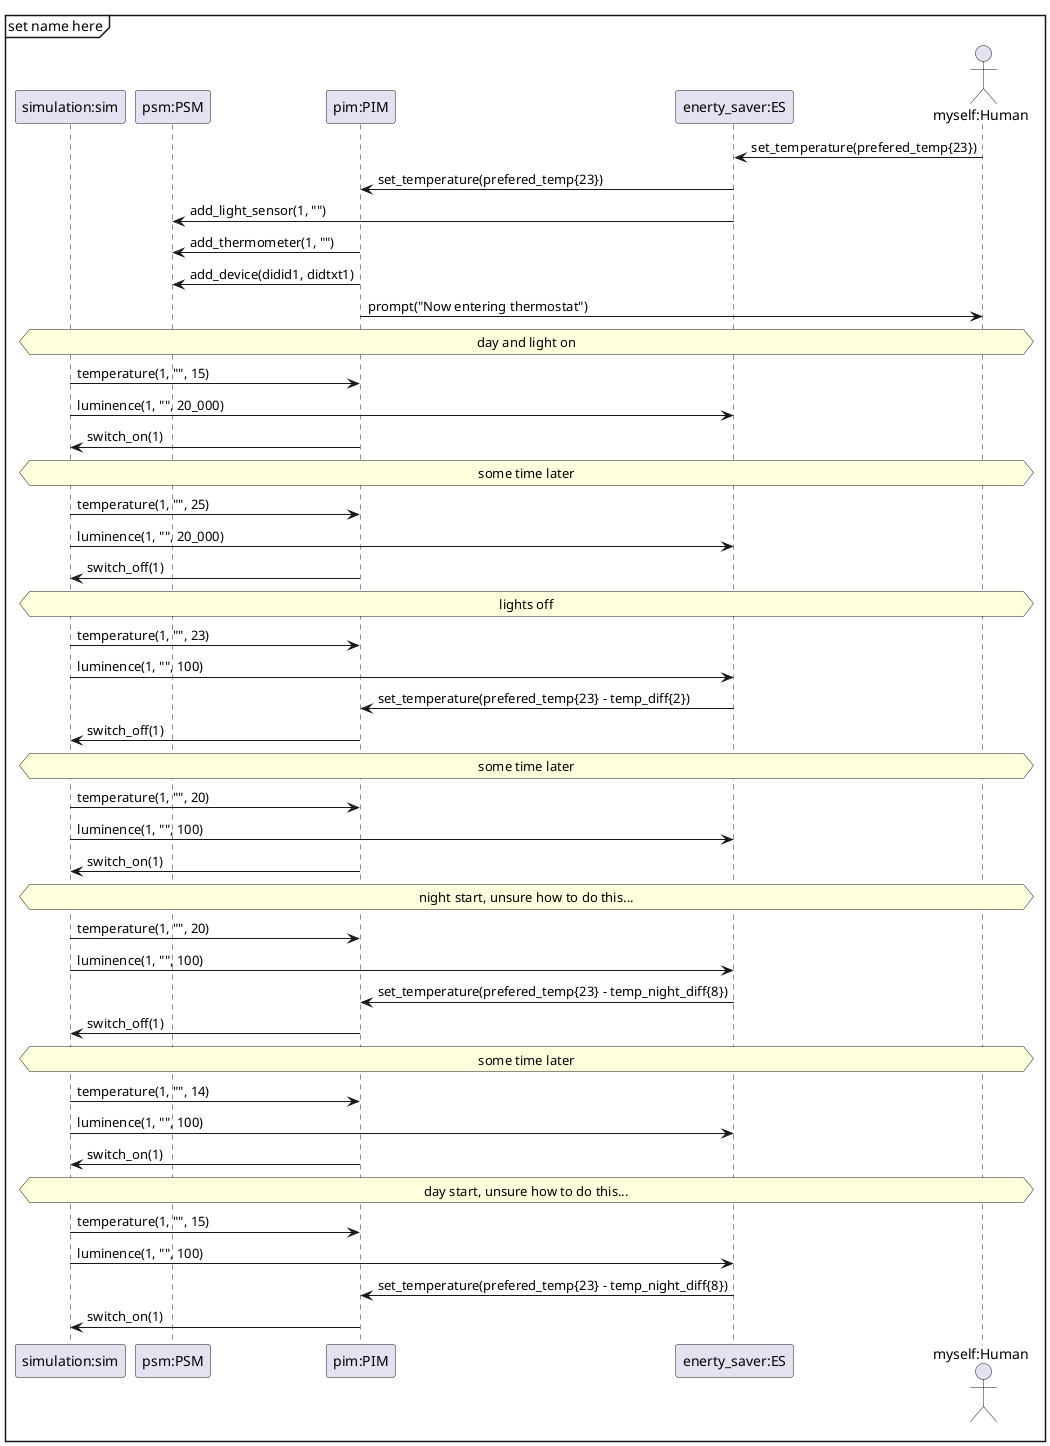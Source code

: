 @startuml sequense diagram
mainframe set name here

participant "simulation:sim" as sim
participant "psm:PSM" as psm
participant "pim:PIM" as pim
participant "enerty_saver:ES" as es
actor "myself:Human" as human

'Set preferred temp
es <- human: set_temperature(prefered_temp{23})
pim <- es: set_temperature(prefered_temp{23})

psm <- es: add_light_sensor(1, "")

psm <- pim: add_thermometer(1, "")
psm <- pim: add_device(didid1, didtxt1)

pim -> human: prompt("Now entering thermostat")

hnote across: day and light on
'setup compleat

sim -> pim: temperature(1, "", 15)
sim -> es: luminence(1, "", 20_000)
sim <- pim: switch_on(1)

hnote across: some time later

sim -> pim: temperature(1, "", 25)
sim -> es: luminence(1, "", 20_000)
sim <- pim: switch_off(1)

hnote across: lights off

sim -> pim: temperature(1, "", 23)
sim -> es: luminence(1, "", 100)

pim <- es: set_temperature(prefered_temp{23} - temp_diff{2})

sim <- pim: switch_off(1)

hnote across: some time later

sim -> pim: temperature(1, "", 20)
sim -> es: luminence(1, "", 100)
sim <- pim: switch_on(1)

hnote across: night start, unsure how to do this...

sim -> pim: temperature(1, "", 20)
sim -> es: luminence(1, "", 100)

pim <- es: set_temperature(prefered_temp{23} - temp_night_diff{8})
sim <- pim: switch_off(1)

hnote across: some time later

sim -> pim: temperature(1, "", 14)
sim -> es: luminence(1, "", 100)

sim <- pim: switch_on(1)

hnote across: day start, unsure how to do this...

sim -> pim: temperature(1, "", 15)
sim -> es: luminence(1, "", 100)

pim <- es: set_temperature(prefered_temp{23} - temp_night_diff{8})
sim <- pim: switch_on(1)




@enduml
